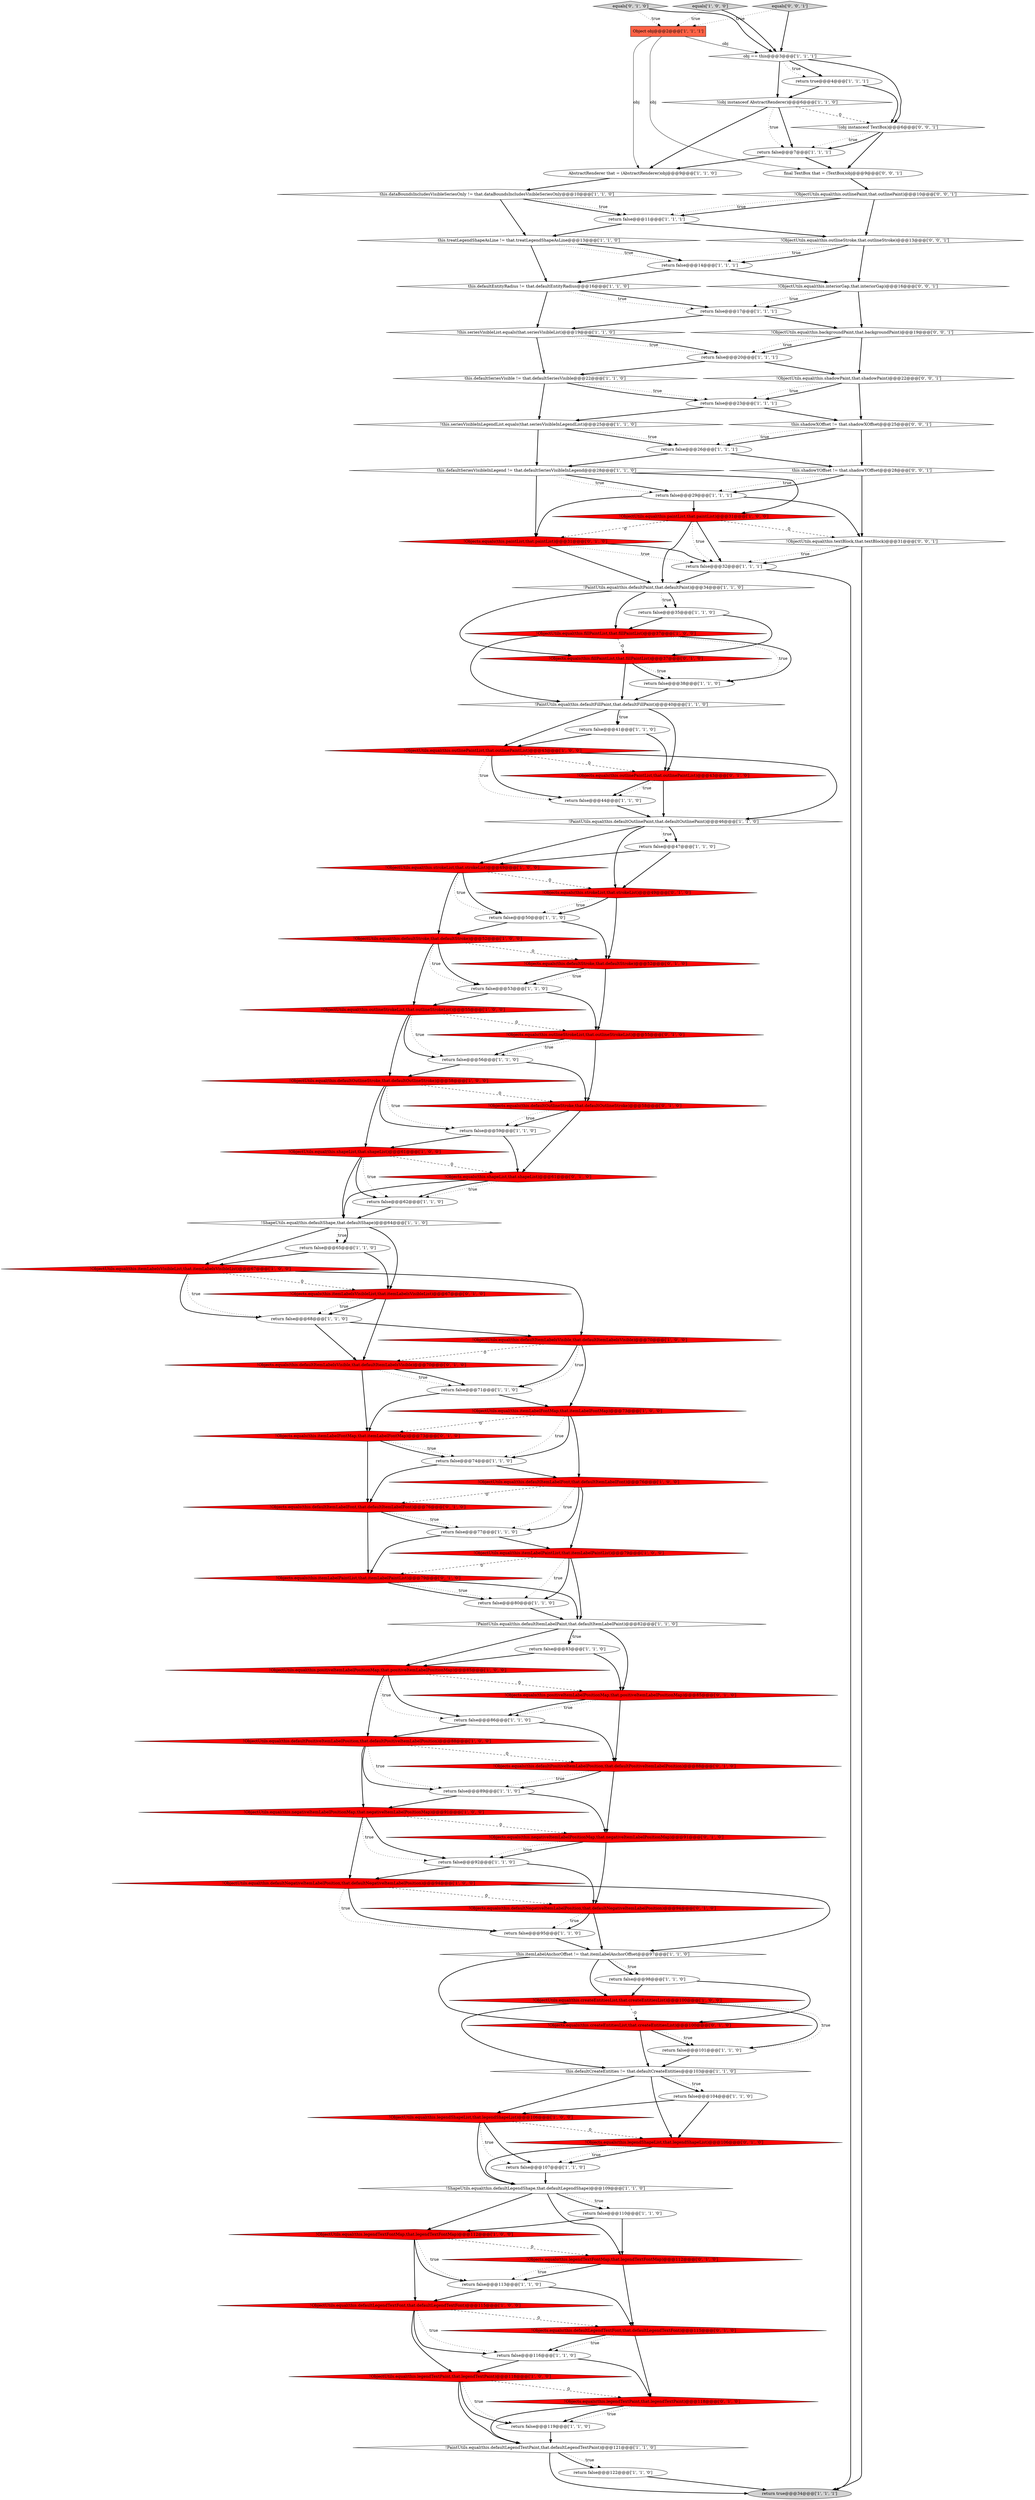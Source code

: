 digraph {
21 [style = filled, label = "!PaintUtils.equal(this.defaultOutlinePaint,that.defaultOutlinePaint)@@@46@@@['1', '1', '0']", fillcolor = white, shape = diamond image = "AAA0AAABBB1BBB"];
32 [style = filled, label = "return false@@@110@@@['1', '1', '0']", fillcolor = white, shape = ellipse image = "AAA0AAABBB1BBB"];
49 [style = filled, label = "return false@@@77@@@['1', '1', '0']", fillcolor = white, shape = ellipse image = "AAA0AAABBB1BBB"];
88 [style = filled, label = "!Objects.equals(this.itemLabelsVisibleList,that.itemLabelsVisibleList)@@@67@@@['0', '1', '0']", fillcolor = red, shape = diamond image = "AAA1AAABBB2BBB"];
35 [style = filled, label = "return false@@@20@@@['1', '1', '1']", fillcolor = white, shape = ellipse image = "AAA0AAABBB1BBB"];
80 [style = filled, label = "return true@@@4@@@['1', '1', '1']", fillcolor = white, shape = ellipse image = "AAA0AAABBB1BBB"];
54 [style = filled, label = "return false@@@92@@@['1', '1', '0']", fillcolor = white, shape = ellipse image = "AAA0AAABBB1BBB"];
57 [style = filled, label = "return true@@@34@@@['1', '1', '1']", fillcolor = lightgray, shape = ellipse image = "AAA0AAABBB1BBB"];
13 [style = filled, label = "!ShapeUtils.equal(this.defaultShape,that.defaultShape)@@@64@@@['1', '1', '0']", fillcolor = white, shape = diamond image = "AAA0AAABBB1BBB"];
0 [style = filled, label = "!this.seriesVisibleInLegendList.equals(that.seriesVisibleInLegendList)@@@25@@@['1', '1', '0']", fillcolor = white, shape = diamond image = "AAA0AAABBB1BBB"];
39 [style = filled, label = "return false@@@35@@@['1', '1', '0']", fillcolor = white, shape = ellipse image = "AAA0AAABBB1BBB"];
114 [style = filled, label = "!ObjectUtils.equal(this.textBlock,that.textBlock)@@@31@@@['0', '0', '1']", fillcolor = white, shape = diamond image = "AAA0AAABBB3BBB"];
23 [style = filled, label = "!ObjectUtils.equal(this.paintList,that.paintList)@@@31@@@['1', '0', '0']", fillcolor = red, shape = diamond image = "AAA1AAABBB1BBB"];
112 [style = filled, label = "!(obj instanceof TextBox)@@@6@@@['0', '0', '1']", fillcolor = white, shape = diamond image = "AAA0AAABBB3BBB"];
45 [style = filled, label = "return false@@@62@@@['1', '1', '0']", fillcolor = white, shape = ellipse image = "AAA0AAABBB1BBB"];
30 [style = filled, label = "!ObjectUtils.equal(this.defaultItemLabelFont,that.defaultItemLabelFont)@@@76@@@['1', '0', '0']", fillcolor = red, shape = diamond image = "AAA1AAABBB1BBB"];
109 [style = filled, label = "!ObjectUtils.equal(this.outlineStroke,that.outlineStroke)@@@13@@@['0', '0', '1']", fillcolor = white, shape = diamond image = "AAA0AAABBB3BBB"];
82 [style = filled, label = "!ObjectUtils.equal(this.shapeList,that.shapeList)@@@61@@@['1', '0', '0']", fillcolor = red, shape = diamond image = "AAA1AAABBB1BBB"];
107 [style = filled, label = "this.shadowYOffset != that.shadowYOffset@@@28@@@['0', '0', '1']", fillcolor = white, shape = diamond image = "AAA0AAABBB3BBB"];
68 [style = filled, label = "return false@@@116@@@['1', '1', '0']", fillcolor = white, shape = ellipse image = "AAA0AAABBB1BBB"];
24 [style = filled, label = "!ObjectUtils.equal(this.itemLabelPaintList,that.itemLabelPaintList)@@@79@@@['1', '0', '0']", fillcolor = red, shape = diamond image = "AAA1AAABBB1BBB"];
25 [style = filled, label = "return false@@@107@@@['1', '1', '0']", fillcolor = white, shape = ellipse image = "AAA0AAABBB1BBB"];
15 [style = filled, label = "return false@@@65@@@['1', '1', '0']", fillcolor = white, shape = ellipse image = "AAA0AAABBB1BBB"];
42 [style = filled, label = "equals['1', '0', '0']", fillcolor = lightgray, shape = diamond image = "AAA0AAABBB1BBB"];
102 [style = filled, label = "!Objects.equals(this.legendTextFontMap,that.legendTextFontMap)@@@112@@@['0', '1', '0']", fillcolor = red, shape = diamond image = "AAA1AAABBB2BBB"];
108 [style = filled, label = "final TextBox that = (TextBox)obj@@@9@@@['0', '0', '1']", fillcolor = white, shape = ellipse image = "AAA0AAABBB3BBB"];
36 [style = filled, label = "!ShapeUtils.equal(this.defaultLegendShape,that.defaultLegendShape)@@@109@@@['1', '1', '0']", fillcolor = white, shape = diamond image = "AAA0AAABBB1BBB"];
75 [style = filled, label = "return false@@@26@@@['1', '1', '1']", fillcolor = white, shape = ellipse image = "AAA0AAABBB1BBB"];
20 [style = filled, label = "return false@@@38@@@['1', '1', '0']", fillcolor = white, shape = ellipse image = "AAA0AAABBB1BBB"];
63 [style = filled, label = "!ObjectUtils.equal(this.defaultStroke,that.defaultStroke)@@@52@@@['1', '0', '0']", fillcolor = red, shape = diamond image = "AAA1AAABBB1BBB"];
113 [style = filled, label = "!ObjectUtils.equal(this.shadowPaint,that.shadowPaint)@@@22@@@['0', '0', '1']", fillcolor = white, shape = diamond image = "AAA0AAABBB3BBB"];
66 [style = filled, label = "!ObjectUtils.equal(this.positiveItemLabelPositionMap,that.positiveItemLabelPositionMap)@@@85@@@['1', '0', '0']", fillcolor = red, shape = diamond image = "AAA1AAABBB1BBB"];
58 [style = filled, label = "obj == this@@@3@@@['1', '1', '1']", fillcolor = white, shape = diamond image = "AAA0AAABBB1BBB"];
81 [style = filled, label = "return false@@@53@@@['1', '1', '0']", fillcolor = white, shape = ellipse image = "AAA0AAABBB1BBB"];
61 [style = filled, label = "!ObjectUtils.equal(this.createEntitiesList,that.createEntitiesList)@@@100@@@['1', '0', '0']", fillcolor = red, shape = diamond image = "AAA1AAABBB1BBB"];
72 [style = filled, label = "return false@@@23@@@['1', '1', '1']", fillcolor = white, shape = ellipse image = "AAA0AAABBB1BBB"];
111 [style = filled, label = "!ObjectUtils.equal(this.interiorGap,that.interiorGap)@@@16@@@['0', '0', '1']", fillcolor = white, shape = diamond image = "AAA0AAABBB3BBB"];
100 [style = filled, label = "!Objects.equals(this.itemLabelFontMap,that.itemLabelFontMap)@@@73@@@['0', '1', '0']", fillcolor = red, shape = diamond image = "AAA1AAABBB2BBB"];
103 [style = filled, label = "!Objects.equals(this.defaultPositiveItemLabelPosition,that.defaultPositiveItemLabelPosition)@@@88@@@['0', '1', '0']", fillcolor = red, shape = diamond image = "AAA1AAABBB2BBB"];
86 [style = filled, label = "equals['0', '1', '0']", fillcolor = lightgray, shape = diamond image = "AAA0AAABBB2BBB"];
87 [style = filled, label = "!Objects.equals(this.defaultLegendTextFont,that.defaultLegendTextFont)@@@115@@@['0', '1', '0']", fillcolor = red, shape = diamond image = "AAA1AAABBB2BBB"];
65 [style = filled, label = "!ObjectUtils.equal(this.defaultOutlineStroke,that.defaultOutlineStroke)@@@58@@@['1', '0', '0']", fillcolor = red, shape = diamond image = "AAA1AAABBB1BBB"];
76 [style = filled, label = "return false@@@11@@@['1', '1', '1']", fillcolor = white, shape = ellipse image = "AAA0AAABBB1BBB"];
101 [style = filled, label = "!Objects.equals(this.defaultOutlineStroke,that.defaultOutlineStroke)@@@58@@@['0', '1', '0']", fillcolor = red, shape = diamond image = "AAA1AAABBB2BBB"];
92 [style = filled, label = "!Objects.equals(this.outlineStrokeList,that.outlineStrokeList)@@@55@@@['0', '1', '0']", fillcolor = red, shape = diamond image = "AAA1AAABBB2BBB"];
2 [style = filled, label = "!PaintUtils.equal(this.defaultLegendTextPaint,that.defaultLegendTextPaint)@@@121@@@['1', '1', '0']", fillcolor = white, shape = diamond image = "AAA0AAABBB1BBB"];
60 [style = filled, label = "return false@@@98@@@['1', '1', '0']", fillcolor = white, shape = ellipse image = "AAA0AAABBB1BBB"];
73 [style = filled, label = "!ObjectUtils.equal(this.legendShapeList,that.legendShapeList)@@@106@@@['1', '0', '0']", fillcolor = red, shape = diamond image = "AAA1AAABBB1BBB"];
50 [style = filled, label = "return false@@@113@@@['1', '1', '0']", fillcolor = white, shape = ellipse image = "AAA0AAABBB1BBB"];
44 [style = filled, label = "return false@@@119@@@['1', '1', '0']", fillcolor = white, shape = ellipse image = "AAA0AAABBB1BBB"];
17 [style = filled, label = "return false@@@68@@@['1', '1', '0']", fillcolor = white, shape = ellipse image = "AAA0AAABBB1BBB"];
29 [style = filled, label = "!PaintUtils.equal(this.defaultFillPaint,that.defaultFillPaint)@@@40@@@['1', '1', '0']", fillcolor = white, shape = diamond image = "AAA0AAABBB1BBB"];
52 [style = filled, label = "this.dataBoundsIncludesVisibleSeriesOnly != that.dataBoundsIncludesVisibleSeriesOnly@@@10@@@['1', '1', '0']", fillcolor = white, shape = diamond image = "AAA0AAABBB1BBB"];
84 [style = filled, label = "!Objects.equals(this.strokeList,that.strokeList)@@@49@@@['0', '1', '0']", fillcolor = red, shape = diamond image = "AAA1AAABBB2BBB"];
51 [style = filled, label = "return false@@@56@@@['1', '1', '0']", fillcolor = white, shape = ellipse image = "AAA0AAABBB1BBB"];
59 [style = filled, label = "!ObjectUtils.equal(this.fillPaintList,that.fillPaintList)@@@37@@@['1', '0', '0']", fillcolor = red, shape = diamond image = "AAA1AAABBB1BBB"];
14 [style = filled, label = "return false@@@32@@@['1', '1', '1']", fillcolor = white, shape = ellipse image = "AAA0AAABBB1BBB"];
28 [style = filled, label = "!ObjectUtils.equal(this.defaultNegativeItemLabelPosition,that.defaultNegativeItemLabelPosition)@@@94@@@['1', '0', '0']", fillcolor = red, shape = diamond image = "AAA1AAABBB1BBB"];
31 [style = filled, label = "return false@@@83@@@['1', '1', '0']", fillcolor = white, shape = ellipse image = "AAA0AAABBB1BBB"];
48 [style = filled, label = "this.treatLegendShapeAsLine != that.treatLegendShapeAsLine@@@13@@@['1', '1', '0']", fillcolor = white, shape = diamond image = "AAA0AAABBB1BBB"];
53 [style = filled, label = "return false@@@41@@@['1', '1', '0']", fillcolor = white, shape = ellipse image = "AAA0AAABBB1BBB"];
38 [style = filled, label = "!(obj instanceof AbstractRenderer)@@@6@@@['1', '1', '0']", fillcolor = white, shape = diamond image = "AAA0AAABBB1BBB"];
3 [style = filled, label = "!PaintUtils.equal(this.defaultPaint,that.defaultPaint)@@@34@@@['1', '1', '0']", fillcolor = white, shape = diamond image = "AAA0AAABBB1BBB"];
22 [style = filled, label = "!this.seriesVisibleList.equals(that.seriesVisibleList)@@@19@@@['1', '1', '0']", fillcolor = white, shape = diamond image = "AAA0AAABBB1BBB"];
62 [style = filled, label = "AbstractRenderer that = (AbstractRenderer)obj@@@9@@@['1', '1', '0']", fillcolor = white, shape = ellipse image = "AAA0AAABBB1BBB"];
33 [style = filled, label = "return false@@@14@@@['1', '1', '1']", fillcolor = white, shape = ellipse image = "AAA0AAABBB1BBB"];
26 [style = filled, label = "!ObjectUtils.equal(this.defaultLegendTextFont,that.defaultLegendTextFont)@@@115@@@['1', '0', '0']", fillcolor = red, shape = diamond image = "AAA1AAABBB1BBB"];
93 [style = filled, label = "!Objects.equals(this.defaultStroke,that.defaultStroke)@@@52@@@['0', '1', '0']", fillcolor = red, shape = diamond image = "AAA1AAABBB2BBB"];
97 [style = filled, label = "!Objects.equals(this.itemLabelPaintList,that.itemLabelPaintList)@@@79@@@['0', '1', '0']", fillcolor = red, shape = diamond image = "AAA1AAABBB2BBB"];
55 [style = filled, label = "return false@@@122@@@['1', '1', '0']", fillcolor = white, shape = ellipse image = "AAA0AAABBB1BBB"];
37 [style = filled, label = "Object obj@@@2@@@['1', '1', '1']", fillcolor = tomato, shape = box image = "AAA0AAABBB1BBB"];
7 [style = filled, label = "return false@@@89@@@['1', '1', '0']", fillcolor = white, shape = ellipse image = "AAA0AAABBB1BBB"];
79 [style = filled, label = "!ObjectUtils.equal(this.strokeList,that.strokeList)@@@49@@@['1', '0', '0']", fillcolor = red, shape = diamond image = "AAA1AAABBB1BBB"];
64 [style = filled, label = "return false@@@50@@@['1', '1', '0']", fillcolor = white, shape = ellipse image = "AAA0AAABBB1BBB"];
19 [style = filled, label = "this.defaultCreateEntities != that.defaultCreateEntities@@@103@@@['1', '1', '0']", fillcolor = white, shape = diamond image = "AAA0AAABBB1BBB"];
105 [style = filled, label = "!Objects.equals(this.legendTextPaint,that.legendTextPaint)@@@118@@@['0', '1', '0']", fillcolor = red, shape = diamond image = "AAA1AAABBB2BBB"];
106 [style = filled, label = "!Objects.equals(this.defaultItemLabelFont,that.defaultItemLabelFont)@@@76@@@['0', '1', '0']", fillcolor = red, shape = diamond image = "AAA1AAABBB2BBB"];
47 [style = filled, label = "return false@@@71@@@['1', '1', '0']", fillcolor = white, shape = ellipse image = "AAA0AAABBB1BBB"];
1 [style = filled, label = "this.itemLabelAnchorOffset != that.itemLabelAnchorOffset@@@97@@@['1', '1', '0']", fillcolor = white, shape = diamond image = "AAA0AAABBB1BBB"];
71 [style = filled, label = "!ObjectUtils.equal(this.itemLabelFontMap,that.itemLabelFontMap)@@@73@@@['1', '0', '0']", fillcolor = red, shape = diamond image = "AAA1AAABBB1BBB"];
98 [style = filled, label = "!Objects.equals(this.legendShapeList,that.legendShapeList)@@@106@@@['0', '1', '0']", fillcolor = red, shape = diamond image = "AAA1AAABBB2BBB"];
18 [style = filled, label = "return false@@@80@@@['1', '1', '0']", fillcolor = white, shape = ellipse image = "AAA0AAABBB1BBB"];
89 [style = filled, label = "!Objects.equals(this.paintList,that.paintList)@@@31@@@['0', '1', '0']", fillcolor = red, shape = diamond image = "AAA1AAABBB2BBB"];
94 [style = filled, label = "!Objects.equals(this.createEntitiesList,that.createEntitiesList)@@@100@@@['0', '1', '0']", fillcolor = red, shape = diamond image = "AAA1AAABBB2BBB"];
5 [style = filled, label = "!ObjectUtils.equal(this.legendTextPaint,that.legendTextPaint)@@@118@@@['1', '0', '0']", fillcolor = red, shape = diamond image = "AAA1AAABBB1BBB"];
99 [style = filled, label = "!Objects.equals(this.positiveItemLabelPositionMap,that.positiveItemLabelPositionMap)@@@85@@@['0', '1', '0']", fillcolor = red, shape = diamond image = "AAA1AAABBB2BBB"];
10 [style = filled, label = "!ObjectUtils.equal(this.outlineStrokeList,that.outlineStrokeList)@@@55@@@['1', '0', '0']", fillcolor = red, shape = diamond image = "AAA1AAABBB1BBB"];
95 [style = filled, label = "!Objects.equals(this.shapeList,that.shapeList)@@@61@@@['0', '1', '0']", fillcolor = red, shape = diamond image = "AAA1AAABBB2BBB"];
43 [style = filled, label = "return false@@@95@@@['1', '1', '0']", fillcolor = white, shape = ellipse image = "AAA0AAABBB1BBB"];
34 [style = filled, label = "return false@@@17@@@['1', '1', '1']", fillcolor = white, shape = ellipse image = "AAA0AAABBB1BBB"];
116 [style = filled, label = "equals['0', '0', '1']", fillcolor = lightgray, shape = diamond image = "AAA0AAABBB3BBB"];
16 [style = filled, label = "!ObjectUtils.equal(this.defaultPositiveItemLabelPosition,that.defaultPositiveItemLabelPosition)@@@88@@@['1', '0', '0']", fillcolor = red, shape = diamond image = "AAA1AAABBB1BBB"];
104 [style = filled, label = "!Objects.equals(this.negativeItemLabelPositionMap,that.negativeItemLabelPositionMap)@@@91@@@['0', '1', '0']", fillcolor = red, shape = diamond image = "AAA1AAABBB2BBB"];
27 [style = filled, label = "!ObjectUtils.equal(this.legendTextFontMap,that.legendTextFontMap)@@@112@@@['1', '0', '0']", fillcolor = red, shape = diamond image = "AAA1AAABBB1BBB"];
91 [style = filled, label = "!Objects.equals(this.defaultItemLabelsVisible,that.defaultItemLabelsVisible)@@@70@@@['0', '1', '0']", fillcolor = red, shape = diamond image = "AAA1AAABBB2BBB"];
78 [style = filled, label = "!ObjectUtils.equal(this.negativeItemLabelPositionMap,that.negativeItemLabelPositionMap)@@@91@@@['1', '0', '0']", fillcolor = red, shape = diamond image = "AAA1AAABBB1BBB"];
40 [style = filled, label = "this.defaultEntityRadius != that.defaultEntityRadius@@@16@@@['1', '1', '0']", fillcolor = white, shape = diamond image = "AAA0AAABBB1BBB"];
67 [style = filled, label = "!ObjectUtils.equal(this.itemLabelsVisibleList,that.itemLabelsVisibleList)@@@67@@@['1', '0', '0']", fillcolor = red, shape = diamond image = "AAA1AAABBB1BBB"];
4 [style = filled, label = "return false@@@47@@@['1', '1', '0']", fillcolor = white, shape = ellipse image = "AAA0AAABBB1BBB"];
115 [style = filled, label = "!ObjectUtils.equal(this.outlinePaint,that.outlinePaint)@@@10@@@['0', '0', '1']", fillcolor = white, shape = diamond image = "AAA0AAABBB3BBB"];
9 [style = filled, label = "!ObjectUtils.equal(this.defaultItemLabelsVisible,that.defaultItemLabelsVisible)@@@70@@@['1', '0', '0']", fillcolor = red, shape = diamond image = "AAA1AAABBB1BBB"];
96 [style = filled, label = "!Objects.equals(this.outlinePaintList,that.outlinePaintList)@@@43@@@['0', '1', '0']", fillcolor = red, shape = diamond image = "AAA1AAABBB2BBB"];
41 [style = filled, label = "this.defaultSeriesVisibleInLegend != that.defaultSeriesVisibleInLegend@@@28@@@['1', '1', '0']", fillcolor = white, shape = diamond image = "AAA0AAABBB1BBB"];
56 [style = filled, label = "return false@@@104@@@['1', '1', '0']", fillcolor = white, shape = ellipse image = "AAA0AAABBB1BBB"];
8 [style = filled, label = "return false@@@74@@@['1', '1', '0']", fillcolor = white, shape = ellipse image = "AAA0AAABBB1BBB"];
117 [style = filled, label = "this.shadowXOffset != that.shadowXOffset@@@25@@@['0', '0', '1']", fillcolor = white, shape = diamond image = "AAA0AAABBB3BBB"];
110 [style = filled, label = "!ObjectUtils.equal(this.backgroundPaint,that.backgroundPaint)@@@19@@@['0', '0', '1']", fillcolor = white, shape = diamond image = "AAA0AAABBB3BBB"];
83 [style = filled, label = "return false@@@86@@@['1', '1', '0']", fillcolor = white, shape = ellipse image = "AAA0AAABBB1BBB"];
46 [style = filled, label = "return false@@@44@@@['1', '1', '0']", fillcolor = white, shape = ellipse image = "AAA0AAABBB1BBB"];
74 [style = filled, label = "return false@@@29@@@['1', '1', '1']", fillcolor = white, shape = ellipse image = "AAA0AAABBB1BBB"];
90 [style = filled, label = "!Objects.equals(this.fillPaintList,that.fillPaintList)@@@37@@@['0', '1', '0']", fillcolor = red, shape = diamond image = "AAA1AAABBB2BBB"];
77 [style = filled, label = "!ObjectUtils.equal(this.outlinePaintList,that.outlinePaintList)@@@43@@@['1', '0', '0']", fillcolor = red, shape = diamond image = "AAA1AAABBB1BBB"];
12 [style = filled, label = "return false@@@101@@@['1', '1', '0']", fillcolor = white, shape = ellipse image = "AAA0AAABBB1BBB"];
11 [style = filled, label = "!PaintUtils.equal(this.defaultItemLabelPaint,that.defaultItemLabelPaint)@@@82@@@['1', '1', '0']", fillcolor = white, shape = diamond image = "AAA0AAABBB1BBB"];
69 [style = filled, label = "return false@@@7@@@['1', '1', '1']", fillcolor = white, shape = ellipse image = "AAA0AAABBB1BBB"];
70 [style = filled, label = "this.defaultSeriesVisible != that.defaultSeriesVisible@@@22@@@['1', '1', '0']", fillcolor = white, shape = diamond image = "AAA0AAABBB1BBB"];
85 [style = filled, label = "!Objects.equals(this.defaultNegativeItemLabelPosition,that.defaultNegativeItemLabelPosition)@@@94@@@['0', '1', '0']", fillcolor = red, shape = diamond image = "AAA1AAABBB2BBB"];
6 [style = filled, label = "return false@@@59@@@['1', '1', '0']", fillcolor = white, shape = ellipse image = "AAA0AAABBB1BBB"];
14->3 [style = bold, label=""];
21->79 [style = bold, label=""];
8->30 [style = bold, label=""];
98->25 [style = bold, label=""];
72->0 [style = bold, label=""];
71->30 [style = bold, label=""];
11->99 [style = bold, label=""];
4->84 [style = bold, label=""];
9->71 [style = bold, label=""];
6->95 [style = bold, label=""];
73->25 [style = dotted, label="true"];
39->59 [style = bold, label=""];
114->57 [style = bold, label=""];
67->17 [style = bold, label=""];
17->9 [style = bold, label=""];
99->83 [style = bold, label=""];
16->7 [style = bold, label=""];
61->19 [style = bold, label=""];
95->13 [style = bold, label=""];
111->34 [style = dotted, label="true"];
113->72 [style = dotted, label="true"];
0->75 [style = bold, label=""];
61->12 [style = bold, label=""];
30->49 [style = bold, label=""];
115->76 [style = bold, label=""];
41->74 [style = bold, label=""];
84->93 [style = bold, label=""];
38->112 [style = dashed, label="0"];
99->83 [style = dotted, label="true"];
79->84 [style = dashed, label="0"];
67->9 [style = bold, label=""];
16->7 [style = dotted, label="true"];
63->81 [style = bold, label=""];
38->69 [style = dotted, label="true"];
2->55 [style = dotted, label="true"];
49->24 [style = bold, label=""];
46->21 [style = bold, label=""];
80->38 [style = bold, label=""];
55->57 [style = bold, label=""];
11->31 [style = dotted, label="true"];
21->84 [style = bold, label=""];
93->92 [style = bold, label=""];
0->75 [style = dotted, label="true"];
82->13 [style = bold, label=""];
106->49 [style = dotted, label="true"];
28->43 [style = bold, label=""];
115->76 [style = dotted, label="true"];
41->89 [style = bold, label=""];
96->21 [style = bold, label=""];
24->11 [style = bold, label=""];
101->95 [style = bold, label=""];
74->23 [style = bold, label=""];
92->51 [style = dotted, label="true"];
38->62 [style = bold, label=""];
43->1 [style = bold, label=""];
81->92 [style = bold, label=""];
40->22 [style = bold, label=""];
9->47 [style = bold, label=""];
4->79 [style = bold, label=""];
13->88 [style = bold, label=""];
106->49 [style = bold, label=""];
116->37 [style = dotted, label="true"];
3->39 [style = bold, label=""];
22->35 [style = dotted, label="true"];
13->15 [style = dotted, label="true"];
100->8 [style = dotted, label="true"];
105->44 [style = dotted, label="true"];
86->37 [style = dotted, label="true"];
109->33 [style = dotted, label="true"];
97->18 [style = bold, label=""];
7->104 [style = bold, label=""];
60->94 [style = bold, label=""];
70->72 [style = dotted, label="true"];
30->49 [style = dotted, label="true"];
98->36 [style = bold, label=""];
66->83 [style = dotted, label="true"];
26->68 [style = bold, label=""];
5->44 [style = dotted, label="true"];
77->21 [style = bold, label=""];
51->101 [style = bold, label=""];
44->2 [style = bold, label=""];
107->74 [style = dotted, label="true"];
67->88 [style = dashed, label="0"];
10->51 [style = bold, label=""];
39->90 [style = bold, label=""];
23->89 [style = dashed, label="0"];
85->43 [style = dotted, label="true"];
112->69 [style = dotted, label="true"];
74->89 [style = bold, label=""];
115->109 [style = bold, label=""];
79->63 [style = bold, label=""];
25->36 [style = bold, label=""];
84->64 [style = dotted, label="true"];
76->48 [style = bold, label=""];
18->11 [style = bold, label=""];
77->46 [style = dotted, label="true"];
15->67 [style = bold, label=""];
19->73 [style = bold, label=""];
83->103 [style = bold, label=""];
48->33 [style = dotted, label="true"];
23->3 [style = bold, label=""];
67->17 [style = dotted, label="true"];
40->34 [style = bold, label=""];
31->66 [style = bold, label=""];
16->78 [style = bold, label=""];
63->81 [style = dotted, label="true"];
24->18 [style = bold, label=""];
84->64 [style = bold, label=""];
104->54 [style = bold, label=""];
19->56 [style = bold, label=""];
85->43 [style = bold, label=""];
109->111 [style = bold, label=""];
95->45 [style = dotted, label="true"];
69->62 [style = bold, label=""];
91->100 [style = bold, label=""];
65->6 [style = bold, label=""];
59->20 [style = dotted, label="true"];
102->50 [style = dotted, label="true"];
114->14 [style = dotted, label="true"];
23->14 [style = bold, label=""];
54->85 [style = bold, label=""];
36->102 [style = bold, label=""];
23->14 [style = dotted, label="true"];
105->2 [style = bold, label=""];
108->115 [style = bold, label=""];
86->58 [style = bold, label=""];
82->45 [style = bold, label=""];
26->68 [style = dotted, label="true"];
66->83 [style = bold, label=""];
7->78 [style = bold, label=""];
94->12 [style = bold, label=""];
89->14 [style = bold, label=""];
26->87 [style = dashed, label="0"];
88->17 [style = dotted, label="true"];
10->65 [style = bold, label=""];
49->97 [style = bold, label=""];
52->48 [style = bold, label=""];
58->80 [style = bold, label=""];
38->69 [style = bold, label=""];
29->53 [style = dotted, label="true"];
14->57 [style = bold, label=""];
70->0 [style = bold, label=""];
19->98 [style = bold, label=""];
48->33 [style = bold, label=""];
95->45 [style = bold, label=""];
8->106 [style = bold, label=""];
13->15 [style = bold, label=""];
96->46 [style = bold, label=""];
78->54 [style = dotted, label="true"];
98->25 [style = dotted, label="true"];
71->8 [style = dotted, label="true"];
89->14 [style = dotted, label="true"];
117->75 [style = bold, label=""];
117->75 [style = dotted, label="true"];
100->106 [style = bold, label=""];
59->20 [style = bold, label=""];
109->33 [style = bold, label=""];
24->18 [style = dotted, label="true"];
2->55 [style = bold, label=""];
21->4 [style = bold, label=""];
27->26 [style = bold, label=""];
63->10 [style = bold, label=""];
1->60 [style = dotted, label="true"];
53->96 [style = bold, label=""];
40->34 [style = dotted, label="true"];
30->24 [style = bold, label=""];
76->109 [style = bold, label=""];
91->47 [style = bold, label=""];
74->114 [style = bold, label=""];
27->102 [style = dashed, label="0"];
113->117 [style = bold, label=""];
58->112 [style = bold, label=""];
100->8 [style = bold, label=""];
94->12 [style = dotted, label="true"];
28->85 [style = dashed, label="0"];
68->105 [style = bold, label=""];
93->81 [style = dotted, label="true"];
71->100 [style = dashed, label="0"];
111->110 [style = bold, label=""];
1->61 [style = bold, label=""];
37->58 [style = solid, label="obj"];
78->104 [style = dashed, label="0"];
11->66 [style = bold, label=""];
92->101 [style = bold, label=""];
9->91 [style = dashed, label="0"];
35->113 [style = bold, label=""];
36->32 [style = dotted, label="true"];
22->70 [style = bold, label=""];
97->18 [style = dotted, label="true"];
32->27 [style = bold, label=""];
101->6 [style = bold, label=""];
99->103 [style = bold, label=""];
75->107 [style = bold, label=""];
90->29 [style = bold, label=""];
29->96 [style = bold, label=""];
82->95 [style = dashed, label="0"];
82->45 [style = dotted, label="true"];
69->108 [style = bold, label=""];
90->20 [style = dotted, label="true"];
87->105 [style = bold, label=""];
112->69 [style = bold, label=""];
107->74 [style = bold, label=""];
112->108 [style = bold, label=""];
16->103 [style = dashed, label="0"];
111->34 [style = bold, label=""];
63->93 [style = dashed, label="0"];
0->41 [style = bold, label=""];
11->31 [style = bold, label=""];
92->51 [style = bold, label=""];
58->38 [style = bold, label=""];
2->57 [style = bold, label=""];
37->108 [style = solid, label="obj"];
105->44 [style = bold, label=""];
60->61 [style = bold, label=""];
42->58 [style = bold, label=""];
103->104 [style = bold, label=""];
5->44 [style = bold, label=""];
66->16 [style = bold, label=""];
10->92 [style = dashed, label="0"];
19->56 [style = dotted, label="true"];
90->20 [style = bold, label=""];
77->96 [style = dashed, label="0"];
10->51 [style = dotted, label="true"];
78->28 [style = bold, label=""];
28->43 [style = dotted, label="true"];
51->65 [style = bold, label=""];
73->25 [style = bold, label=""];
27->50 [style = dotted, label="true"];
47->100 [style = bold, label=""];
30->106 [style = dashed, label="0"];
81->10 [style = bold, label=""];
70->72 [style = bold, label=""];
61->94 [style = dashed, label="0"];
71->8 [style = bold, label=""];
22->35 [style = bold, label=""];
54->28 [style = bold, label=""];
64->93 [style = bold, label=""];
31->99 [style = bold, label=""];
72->117 [style = bold, label=""];
66->99 [style = dashed, label="0"];
101->6 [style = dotted, label="true"];
53->77 [style = bold, label=""];
59->90 [style = dashed, label="0"];
1->60 [style = bold, label=""];
96->46 [style = dotted, label="true"];
35->70 [style = bold, label=""];
37->62 [style = solid, label="obj"];
29->53 [style = bold, label=""];
50->26 [style = bold, label=""];
104->85 [style = bold, label=""];
102->50 [style = bold, label=""];
117->107 [style = bold, label=""];
56->73 [style = bold, label=""];
61->12 [style = dotted, label="true"];
65->6 [style = dotted, label="true"];
73->98 [style = dashed, label="0"];
116->58 [style = bold, label=""];
87->68 [style = dotted, label="true"];
52->76 [style = bold, label=""];
20->29 [style = bold, label=""];
26->5 [style = bold, label=""];
110->113 [style = bold, label=""];
58->80 [style = dotted, label="true"];
62->52 [style = bold, label=""];
83->16 [style = bold, label=""];
64->63 [style = bold, label=""];
110->35 [style = bold, label=""];
34->110 [style = bold, label=""];
36->32 [style = bold, label=""];
107->114 [style = bold, label=""];
24->97 [style = dashed, label="0"];
103->7 [style = dotted, label="true"];
45->13 [style = bold, label=""];
28->1 [style = bold, label=""];
113->72 [style = bold, label=""];
56->98 [style = bold, label=""];
104->54 [style = dotted, label="true"];
15->88 [style = bold, label=""];
103->7 [style = bold, label=""];
93->81 [style = bold, label=""];
78->54 [style = bold, label=""];
21->4 [style = dotted, label="true"];
65->101 [style = dashed, label="0"];
23->114 [style = dashed, label="0"];
48->40 [style = bold, label=""];
50->87 [style = bold, label=""];
77->46 [style = bold, label=""];
47->71 [style = bold, label=""];
34->22 [style = bold, label=""];
13->67 [style = bold, label=""];
1->94 [style = bold, label=""];
110->35 [style = dotted, label="true"];
73->36 [style = bold, label=""];
5->2 [style = bold, label=""];
52->76 [style = dotted, label="true"];
17->91 [style = bold, label=""];
68->5 [style = bold, label=""];
33->40 [style = bold, label=""];
59->29 [style = bold, label=""];
79->64 [style = bold, label=""];
36->27 [style = bold, label=""];
3->59 [style = bold, label=""];
102->87 [style = bold, label=""];
3->39 [style = dotted, label="true"];
3->90 [style = bold, label=""];
89->3 [style = bold, label=""];
6->82 [style = bold, label=""];
27->50 [style = bold, label=""];
5->105 [style = dashed, label="0"];
79->64 [style = dotted, label="true"];
88->91 [style = bold, label=""];
106->97 [style = bold, label=""];
9->47 [style = dotted, label="true"];
85->1 [style = bold, label=""];
114->14 [style = bold, label=""];
91->47 [style = dotted, label="true"];
88->17 [style = bold, label=""];
33->111 [style = bold, label=""];
12->19 [style = bold, label=""];
65->82 [style = bold, label=""];
41->74 [style = dotted, label="true"];
41->23 [style = bold, label=""];
97->11 [style = bold, label=""];
75->41 [style = bold, label=""];
87->68 [style = bold, label=""];
80->112 [style = bold, label=""];
32->102 [style = bold, label=""];
42->37 [style = dotted, label="true"];
94->19 [style = bold, label=""];
29->77 [style = bold, label=""];
}
